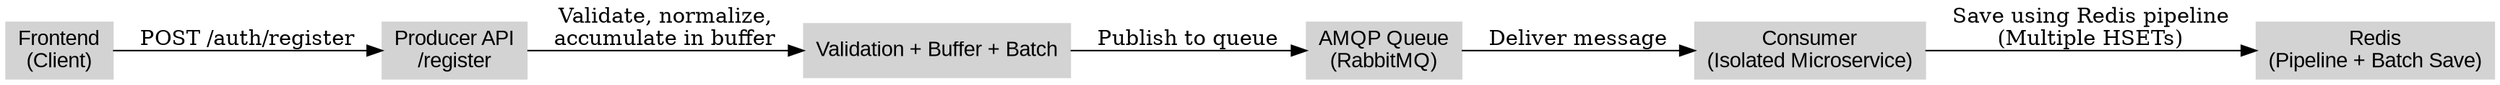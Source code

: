 // Registration Flow with Producer, Batch, AMQP and Redis Pipeline
digraph RegistrationBatchFlow {
    rankdir=LR;
    node [shape=box style=filled color=lightgrey fontname=Arial];

    A [label="Frontend\n(Client)"];
    B [label="Producer API\n/register"];
    C [label="Validation + Buffer + Batch"];
    D [label="AMQP Queue\n(RabbitMQ)"];
    E [label="Consumer\n(Isolated Microservice)"];
    F [label="Redis\n(Pipeline + Batch Save)"];

    A -> B [label="POST /auth/register"];
    B -> C [label="Validate, normalize,\naccumulate in buffer"];
    C -> D [label="Publish to queue"];
    D -> E [label="Deliver message"];
    E -> F [label="Save using Redis pipeline\n(Multiple HSETs)"];
}
